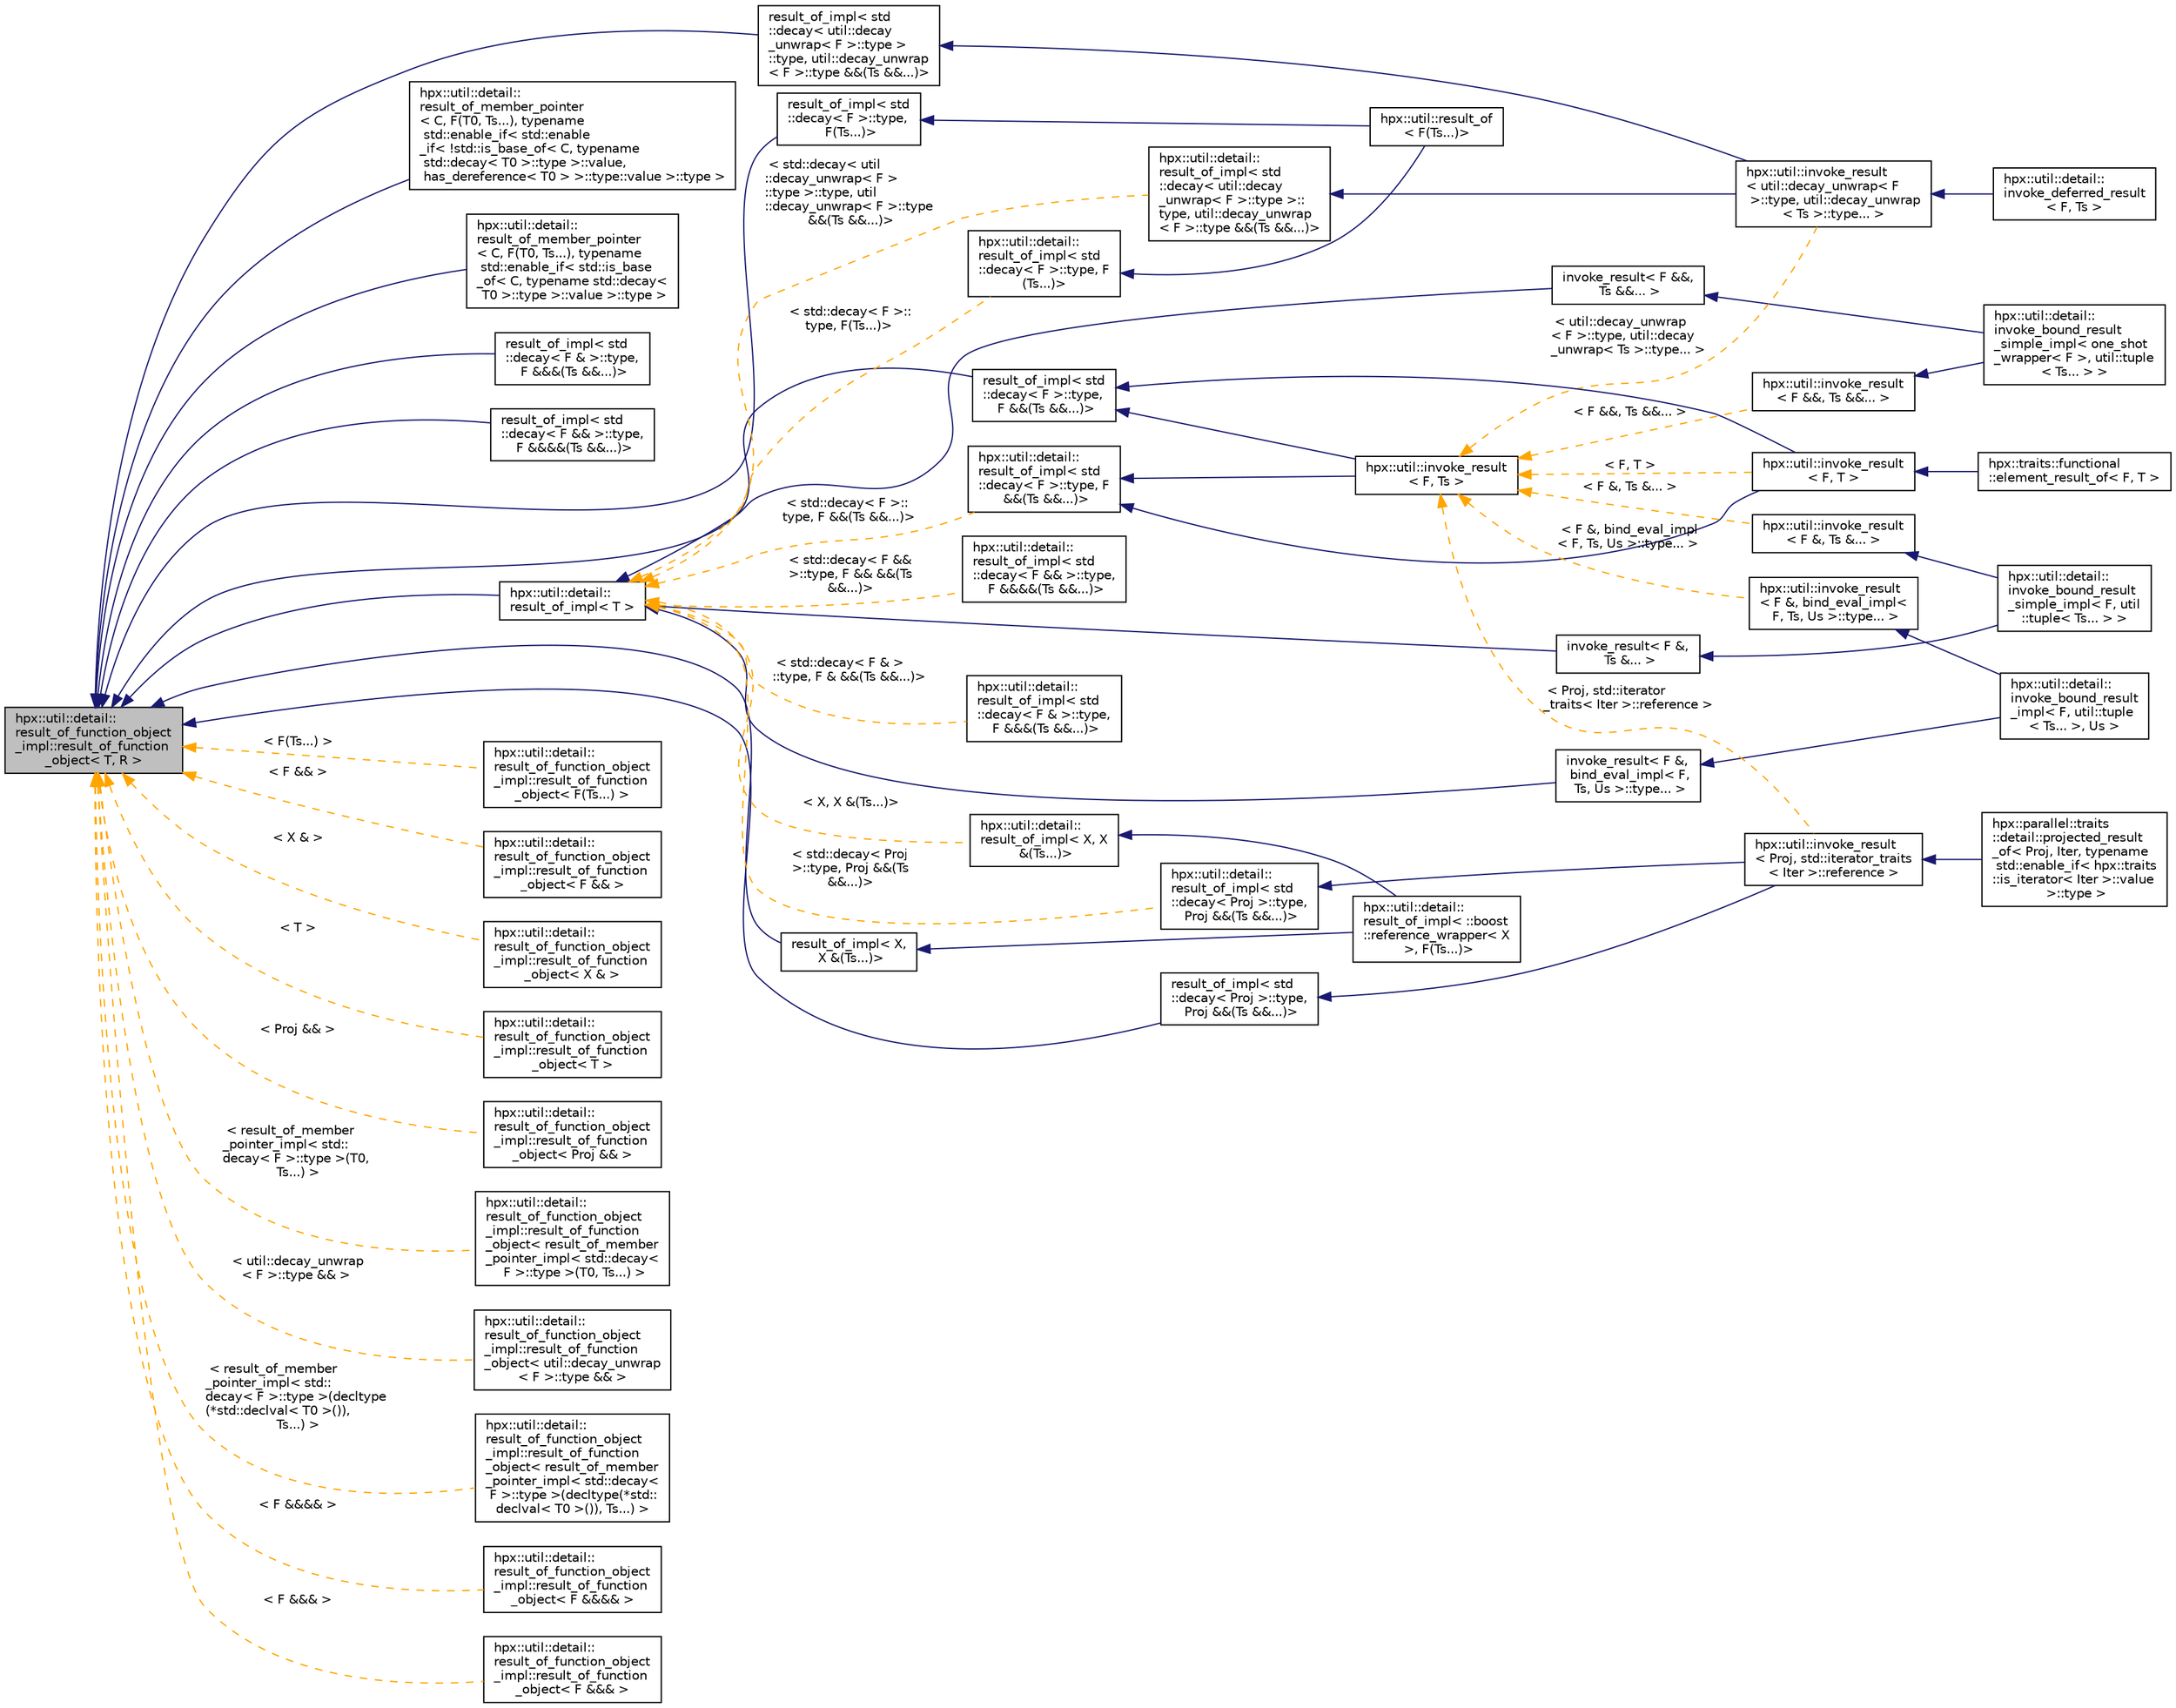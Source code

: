 digraph "hpx::util::detail::result_of_function_object_impl::result_of_function_object&lt; T, R &gt;"
{
  edge [fontname="Helvetica",fontsize="10",labelfontname="Helvetica",labelfontsize="10"];
  node [fontname="Helvetica",fontsize="10",shape=record];
  rankdir="LR";
  Node0 [label="hpx::util::detail::\lresult_of_function_object\l_impl::result_of_function\l_object\< T, R \>",height=0.2,width=0.4,color="black", fillcolor="grey75", style="filled", fontcolor="black"];
  Node0 -> Node1 [dir="back",color="midnightblue",fontsize="10",style="solid",fontname="Helvetica"];
  Node1 [label="hpx::util::detail::\lresult_of_impl\< T \>",height=0.2,width=0.4,color="black", fillcolor="white", style="filled",URL="$dc/dbd/structhpx_1_1util_1_1detail_1_1result__of__impl.html"];
  Node1 -> Node2 [dir="back",color="midnightblue",fontsize="10",style="solid",fontname="Helvetica"];
  Node2 [label="invoke_result\< F &&,\l Ts &&... \>",height=0.2,width=0.4,color="black", fillcolor="white", style="filled",URL="$d6/df1/structhpx_1_1util_1_1invoke__result.html"];
  Node2 -> Node3 [dir="back",color="midnightblue",fontsize="10",style="solid",fontname="Helvetica"];
  Node3 [label="hpx::util::detail::\linvoke_bound_result\l_simple_impl\< one_shot\l_wrapper\< F \>, util::tuple\l\< Ts... \> \>",height=0.2,width=0.4,color="black", fillcolor="white", style="filled",URL="$d8/d8f/structhpx_1_1util_1_1detail_1_1invoke__bound__result__simple__impl_3_01one__shot__wrapper_3_01_f14ec2688cc527b5eb08dd3800df9bd6c.html"];
  Node1 -> Node4 [dir="back",color="midnightblue",fontsize="10",style="solid",fontname="Helvetica"];
  Node4 [label="invoke_result\< F &,\l bind_eval_impl\< F,\l Ts, Us \>::type... \>",height=0.2,width=0.4,color="black", fillcolor="white", style="filled",URL="$d6/df1/structhpx_1_1util_1_1invoke__result.html"];
  Node4 -> Node5 [dir="back",color="midnightblue",fontsize="10",style="solid",fontname="Helvetica"];
  Node5 [label="hpx::util::detail::\linvoke_bound_result\l_impl\< F, util::tuple\l\< Ts... \>, Us \>",height=0.2,width=0.4,color="black", fillcolor="white", style="filled",URL="$d2/dac/structhpx_1_1util_1_1detail_1_1invoke__bound__result__impl_3_01_f_00_01util_1_1tuple_3_01_ts_8_8_8_01_4_00_01_us_01_4.html"];
  Node1 -> Node6 [dir="back",color="midnightblue",fontsize="10",style="solid",fontname="Helvetica"];
  Node6 [label="invoke_result\< F &,\l Ts &... \>",height=0.2,width=0.4,color="black", fillcolor="white", style="filled",URL="$d6/df1/structhpx_1_1util_1_1invoke__result.html"];
  Node6 -> Node7 [dir="back",color="midnightblue",fontsize="10",style="solid",fontname="Helvetica"];
  Node7 [label="hpx::util::detail::\linvoke_bound_result\l_simple_impl\< F, util\l::tuple\< Ts... \> \>",height=0.2,width=0.4,color="black", fillcolor="white", style="filled",URL="$d7/da6/structhpx_1_1util_1_1detail_1_1invoke__bound__result__simple__impl_3_01_f_00_01util_1_1tuple_3_01_ts_8_8_8_01_4_01_4.html"];
  Node1 -> Node8 [dir="back",color="orange",fontsize="10",style="dashed",label=" \< X, X &(Ts...)\>" ,fontname="Helvetica"];
  Node8 [label="hpx::util::detail::\lresult_of_impl\< X, X\l &(Ts...)\>",height=0.2,width=0.4,color="black", fillcolor="white", style="filled",URL="$dc/dbd/structhpx_1_1util_1_1detail_1_1result__of__impl.html"];
  Node8 -> Node9 [dir="back",color="midnightblue",fontsize="10",style="solid",fontname="Helvetica"];
  Node9 [label="hpx::util::detail::\lresult_of_impl\< ::boost\l::reference_wrapper\< X\l \>, F(Ts...)\>",height=0.2,width=0.4,color="black", fillcolor="white", style="filled",URL="$d3/d83/structhpx_1_1util_1_1detail_1_1result__of__impl_3_01_1_1boost_1_1reference__wrapper_3_01_x_01_4_00_01_f_07_ts_8_8_8_08_4.html"];
  Node1 -> Node10 [dir="back",color="orange",fontsize="10",style="dashed",label=" \< std::decay\< F \>::\ltype, F &&(Ts &&...)\>" ,fontname="Helvetica"];
  Node10 [label="hpx::util::detail::\lresult_of_impl\< std\l::decay\< F \>::type, F\l &&(Ts &&...)\>",height=0.2,width=0.4,color="black", fillcolor="white", style="filled",URL="$dc/dbd/structhpx_1_1util_1_1detail_1_1result__of__impl.html"];
  Node10 -> Node11 [dir="back",color="midnightblue",fontsize="10",style="solid",fontname="Helvetica"];
  Node11 [label="hpx::util::invoke_result\l\< F, Ts \>",height=0.2,width=0.4,color="black", fillcolor="white", style="filled",URL="$d6/df1/structhpx_1_1util_1_1invoke__result.html"];
  Node11 -> Node12 [dir="back",color="orange",fontsize="10",style="dashed",label=" \< util::decay_unwrap\l\< F \>::type, util::decay\l_unwrap\< Ts \>::type... \>" ,fontname="Helvetica"];
  Node12 [label="hpx::util::invoke_result\l\< util::decay_unwrap\< F\l \>::type, util::decay_unwrap\l\< Ts \>::type... \>",height=0.2,width=0.4,color="black", fillcolor="white", style="filled",URL="$d6/df1/structhpx_1_1util_1_1invoke__result.html"];
  Node12 -> Node13 [dir="back",color="midnightblue",fontsize="10",style="solid",fontname="Helvetica"];
  Node13 [label="hpx::util::detail::\linvoke_deferred_result\l\< F, Ts \>",height=0.2,width=0.4,color="black", fillcolor="white", style="filled",URL="$de/d66/structhpx_1_1util_1_1detail_1_1invoke__deferred__result.html"];
  Node11 -> Node14 [dir="back",color="orange",fontsize="10",style="dashed",label=" \< Proj, std::iterator\l_traits\< Iter \>::reference \>" ,fontname="Helvetica"];
  Node14 [label="hpx::util::invoke_result\l\< Proj, std::iterator_traits\l\< Iter \>::reference \>",height=0.2,width=0.4,color="black", fillcolor="white", style="filled",URL="$d6/df1/structhpx_1_1util_1_1invoke__result.html"];
  Node14 -> Node15 [dir="back",color="midnightblue",fontsize="10",style="solid",fontname="Helvetica"];
  Node15 [label="hpx::parallel::traits\l::detail::projected_result\l_of\< Proj, Iter, typename\l std::enable_if\< hpx::traits\l::is_iterator\< Iter \>::value\l \>::type \>",height=0.2,width=0.4,color="black", fillcolor="white", style="filled",URL="$db/dd5/structhpx_1_1parallel_1_1traits_1_1detail_1_1projected__result__of_3_01_proj_00_01_iter_00_01typ31f7bd26d2193475f802bfb72103acab.html"];
  Node11 -> Node16 [dir="back",color="orange",fontsize="10",style="dashed",label=" \< F &&, Ts &&... \>" ,fontname="Helvetica"];
  Node16 [label="hpx::util::invoke_result\l\< F &&, Ts &&... \>",height=0.2,width=0.4,color="black", fillcolor="white", style="filled",URL="$d6/df1/structhpx_1_1util_1_1invoke__result.html"];
  Node16 -> Node3 [dir="back",color="midnightblue",fontsize="10",style="solid",fontname="Helvetica"];
  Node11 -> Node17 [dir="back",color="orange",fontsize="10",style="dashed",label=" \< F &, bind_eval_impl\l\< F, Ts, Us \>::type... \>" ,fontname="Helvetica"];
  Node17 [label="hpx::util::invoke_result\l\< F &, bind_eval_impl\<\l F, Ts, Us \>::type... \>",height=0.2,width=0.4,color="black", fillcolor="white", style="filled",URL="$d6/df1/structhpx_1_1util_1_1invoke__result.html"];
  Node17 -> Node5 [dir="back",color="midnightblue",fontsize="10",style="solid",fontname="Helvetica"];
  Node11 -> Node18 [dir="back",color="orange",fontsize="10",style="dashed",label=" \< F, T \>" ,fontname="Helvetica"];
  Node18 [label="hpx::util::invoke_result\l\< F, T \>",height=0.2,width=0.4,color="black", fillcolor="white", style="filled",URL="$d6/df1/structhpx_1_1util_1_1invoke__result.html"];
  Node18 -> Node19 [dir="back",color="midnightblue",fontsize="10",style="solid",fontname="Helvetica"];
  Node19 [label="hpx::traits::functional\l::element_result_of\< F, T \>",height=0.2,width=0.4,color="black", fillcolor="white", style="filled",URL="$d4/dc6/structhpx_1_1traits_1_1functional_1_1element__result__of.html"];
  Node11 -> Node20 [dir="back",color="orange",fontsize="10",style="dashed",label=" \< F &, Ts &... \>" ,fontname="Helvetica"];
  Node20 [label="hpx::util::invoke_result\l\< F &, Ts &... \>",height=0.2,width=0.4,color="black", fillcolor="white", style="filled",URL="$d6/df1/structhpx_1_1util_1_1invoke__result.html"];
  Node20 -> Node7 [dir="back",color="midnightblue",fontsize="10",style="solid",fontname="Helvetica"];
  Node10 -> Node18 [dir="back",color="midnightblue",fontsize="10",style="solid",fontname="Helvetica"];
  Node1 -> Node21 [dir="back",color="orange",fontsize="10",style="dashed",label=" \< std::decay\< Proj\l \>::type, Proj &&(Ts\l &&...)\>" ,fontname="Helvetica"];
  Node21 [label="hpx::util::detail::\lresult_of_impl\< std\l::decay\< Proj \>::type,\l Proj &&(Ts &&...)\>",height=0.2,width=0.4,color="black", fillcolor="white", style="filled",URL="$dc/dbd/structhpx_1_1util_1_1detail_1_1result__of__impl.html"];
  Node21 -> Node14 [dir="back",color="midnightblue",fontsize="10",style="solid",fontname="Helvetica"];
  Node1 -> Node22 [dir="back",color="orange",fontsize="10",style="dashed",label=" \< std::decay\< F &&\l \>::type, F && &&(Ts\l &&...)\>" ,fontname="Helvetica"];
  Node22 [label="hpx::util::detail::\lresult_of_impl\< std\l::decay\< F && \>::type,\l F &&&&(Ts &&...)\>",height=0.2,width=0.4,color="black", fillcolor="white", style="filled",URL="$dc/dbd/structhpx_1_1util_1_1detail_1_1result__of__impl.html"];
  Node1 -> Node23 [dir="back",color="orange",fontsize="10",style="dashed",label=" \< std::decay\< util\l::decay_unwrap\< F \>\l::type \>::type, util\l::decay_unwrap\< F \>::type\l &&(Ts &&...)\>" ,fontname="Helvetica"];
  Node23 [label="hpx::util::detail::\lresult_of_impl\< std\l::decay\< util::decay\l_unwrap\< F \>::type \>::\ltype, util::decay_unwrap\l\< F \>::type &&(Ts &&...)\>",height=0.2,width=0.4,color="black", fillcolor="white", style="filled",URL="$dc/dbd/structhpx_1_1util_1_1detail_1_1result__of__impl.html"];
  Node23 -> Node12 [dir="back",color="midnightblue",fontsize="10",style="solid",fontname="Helvetica"];
  Node1 -> Node24 [dir="back",color="orange",fontsize="10",style="dashed",label=" \< std::decay\< F \>::\ltype, F(Ts...)\>" ,fontname="Helvetica"];
  Node24 [label="hpx::util::detail::\lresult_of_impl\< std\l::decay\< F \>::type, F\l(Ts...)\>",height=0.2,width=0.4,color="black", fillcolor="white", style="filled",URL="$dc/dbd/structhpx_1_1util_1_1detail_1_1result__of__impl.html"];
  Node24 -> Node25 [dir="back",color="midnightblue",fontsize="10",style="solid",fontname="Helvetica"];
  Node25 [label="hpx::util::result_of\l\< F(Ts...)\>",height=0.2,width=0.4,color="black", fillcolor="white", style="filled",URL="$d0/d77/structhpx_1_1util_1_1result__of_3_01_f_07_ts_8_8_8_08_4.html"];
  Node1 -> Node26 [dir="back",color="orange",fontsize="10",style="dashed",label=" \< std::decay\< F & \>\l::type, F & &&(Ts &&...)\>" ,fontname="Helvetica"];
  Node26 [label="hpx::util::detail::\lresult_of_impl\< std\l::decay\< F & \>::type,\l F &&&(Ts &&...)\>",height=0.2,width=0.4,color="black", fillcolor="white", style="filled",URL="$dc/dbd/structhpx_1_1util_1_1detail_1_1result__of__impl.html"];
  Node0 -> Node27 [dir="back",color="midnightblue",fontsize="10",style="solid",fontname="Helvetica"];
  Node27 [label="hpx::util::detail::\lresult_of_member_pointer\l\< C, F(T0, Ts...), typename\l std::enable_if\< std::enable\l_if\< !std::is_base_of\< C, typename\l std::decay\< T0 \>::type \>::value,\l has_dereference\< T0 \> \>::type::value \>::type \>",height=0.2,width=0.4,color="black", fillcolor="white", style="filled",URL="$d6/d6a/structhpx_1_1util_1_1detail_1_1result__of__member__pointer_3_01_c_00_01_f_07_t0_00_01_ts_8_8_8_012f925d5394f137589775623970b4308.html"];
  Node0 -> Node28 [dir="back",color="midnightblue",fontsize="10",style="solid",fontname="Helvetica"];
  Node28 [label="hpx::util::detail::\lresult_of_member_pointer\l\< C, F(T0, Ts...), typename\l std::enable_if\< std::is_base\l_of\< C, typename std::decay\<\l T0 \>::type \>::value \>::type \>",height=0.2,width=0.4,color="black", fillcolor="white", style="filled",URL="$d9/d9d/structhpx_1_1util_1_1detail_1_1result__of__member__pointer_3_01_c_00_01_f_07_t0_00_01_ts_8_8_8_0154cbd725d964fefc43d6b500d51c102.html"];
  Node0 -> Node29 [dir="back",color="midnightblue",fontsize="10",style="solid",fontname="Helvetica"];
  Node29 [label="result_of_impl\< std\l::decay\< F & \>::type,\l F &&&(Ts &&...)\>",height=0.2,width=0.4,color="black", fillcolor="white", style="filled",URL="$dc/dbd/structhpx_1_1util_1_1detail_1_1result__of__impl.html"];
  Node0 -> Node30 [dir="back",color="midnightblue",fontsize="10",style="solid",fontname="Helvetica"];
  Node30 [label="result_of_impl\< std\l::decay\< F && \>::type,\l F &&&&(Ts &&...)\>",height=0.2,width=0.4,color="black", fillcolor="white", style="filled",URL="$dc/dbd/structhpx_1_1util_1_1detail_1_1result__of__impl.html"];
  Node0 -> Node31 [dir="back",color="midnightblue",fontsize="10",style="solid",fontname="Helvetica"];
  Node31 [label="result_of_impl\< std\l::decay\< F \>::type,\l F &&(Ts &&...)\>",height=0.2,width=0.4,color="black", fillcolor="white", style="filled",URL="$dc/dbd/structhpx_1_1util_1_1detail_1_1result__of__impl.html"];
  Node31 -> Node11 [dir="back",color="midnightblue",fontsize="10",style="solid",fontname="Helvetica"];
  Node31 -> Node18 [dir="back",color="midnightblue",fontsize="10",style="solid",fontname="Helvetica"];
  Node0 -> Node32 [dir="back",color="midnightblue",fontsize="10",style="solid",fontname="Helvetica"];
  Node32 [label="result_of_impl\< std\l::decay\< F \>::type,\l F(Ts...)\>",height=0.2,width=0.4,color="black", fillcolor="white", style="filled",URL="$dc/dbd/structhpx_1_1util_1_1detail_1_1result__of__impl.html"];
  Node32 -> Node25 [dir="back",color="midnightblue",fontsize="10",style="solid",fontname="Helvetica"];
  Node0 -> Node33 [dir="back",color="midnightblue",fontsize="10",style="solid",fontname="Helvetica"];
  Node33 [label="result_of_impl\< std\l::decay\< Proj \>::type,\l Proj &&(Ts &&...)\>",height=0.2,width=0.4,color="black", fillcolor="white", style="filled",URL="$dc/dbd/structhpx_1_1util_1_1detail_1_1result__of__impl.html"];
  Node33 -> Node14 [dir="back",color="midnightblue",fontsize="10",style="solid",fontname="Helvetica"];
  Node0 -> Node34 [dir="back",color="midnightblue",fontsize="10",style="solid",fontname="Helvetica"];
  Node34 [label="result_of_impl\< std\l::decay\< util::decay\l_unwrap\< F \>::type \>\l::type, util::decay_unwrap\l\< F \>::type &&(Ts &&...)\>",height=0.2,width=0.4,color="black", fillcolor="white", style="filled",URL="$dc/dbd/structhpx_1_1util_1_1detail_1_1result__of__impl.html"];
  Node34 -> Node12 [dir="back",color="midnightblue",fontsize="10",style="solid",fontname="Helvetica"];
  Node0 -> Node35 [dir="back",color="midnightblue",fontsize="10",style="solid",fontname="Helvetica"];
  Node35 [label="result_of_impl\< X,\l X &(Ts...)\>",height=0.2,width=0.4,color="black", fillcolor="white", style="filled",URL="$dc/dbd/structhpx_1_1util_1_1detail_1_1result__of__impl.html"];
  Node35 -> Node9 [dir="back",color="midnightblue",fontsize="10",style="solid",fontname="Helvetica"];
  Node0 -> Node36 [dir="back",color="orange",fontsize="10",style="dashed",label=" \< F(Ts...) \>" ,fontname="Helvetica"];
  Node36 [label="hpx::util::detail::\lresult_of_function_object\l_impl::result_of_function\l_object\< F(Ts...) \>",height=0.2,width=0.4,color="black", fillcolor="white", style="filled",URL="$dc/db3/structhpx_1_1util_1_1detail_1_1result__of__function__object__impl_1_1result__of__function__object.html"];
  Node0 -> Node37 [dir="back",color="orange",fontsize="10",style="dashed",label=" \< F && \>" ,fontname="Helvetica"];
  Node37 [label="hpx::util::detail::\lresult_of_function_object\l_impl::result_of_function\l_object\< F && \>",height=0.2,width=0.4,color="black", fillcolor="white", style="filled",URL="$dc/db3/structhpx_1_1util_1_1detail_1_1result__of__function__object__impl_1_1result__of__function__object.html"];
  Node0 -> Node38 [dir="back",color="orange",fontsize="10",style="dashed",label=" \< X & \>" ,fontname="Helvetica"];
  Node38 [label="hpx::util::detail::\lresult_of_function_object\l_impl::result_of_function\l_object\< X & \>",height=0.2,width=0.4,color="black", fillcolor="white", style="filled",URL="$dc/db3/structhpx_1_1util_1_1detail_1_1result__of__function__object__impl_1_1result__of__function__object.html"];
  Node0 -> Node39 [dir="back",color="orange",fontsize="10",style="dashed",label=" \< T \>" ,fontname="Helvetica"];
  Node39 [label="hpx::util::detail::\lresult_of_function_object\l_impl::result_of_function\l_object\< T \>",height=0.2,width=0.4,color="black", fillcolor="white", style="filled",URL="$dc/db3/structhpx_1_1util_1_1detail_1_1result__of__function__object__impl_1_1result__of__function__object.html"];
  Node0 -> Node40 [dir="back",color="orange",fontsize="10",style="dashed",label=" \< Proj && \>" ,fontname="Helvetica"];
  Node40 [label="hpx::util::detail::\lresult_of_function_object\l_impl::result_of_function\l_object\< Proj && \>",height=0.2,width=0.4,color="black", fillcolor="white", style="filled",URL="$dc/db3/structhpx_1_1util_1_1detail_1_1result__of__function__object__impl_1_1result__of__function__object.html"];
  Node0 -> Node41 [dir="back",color="orange",fontsize="10",style="dashed",label=" \< result_of_member\l_pointer_impl\< std::\ldecay\< F \>::type \>(T0,\l Ts...) \>" ,fontname="Helvetica"];
  Node41 [label="hpx::util::detail::\lresult_of_function_object\l_impl::result_of_function\l_object\< result_of_member\l_pointer_impl\< std::decay\<\l F \>::type \>(T0, Ts...) \>",height=0.2,width=0.4,color="black", fillcolor="white", style="filled",URL="$dc/db3/structhpx_1_1util_1_1detail_1_1result__of__function__object__impl_1_1result__of__function__object.html"];
  Node0 -> Node42 [dir="back",color="orange",fontsize="10",style="dashed",label=" \< util::decay_unwrap\l\< F \>::type && \>" ,fontname="Helvetica"];
  Node42 [label="hpx::util::detail::\lresult_of_function_object\l_impl::result_of_function\l_object\< util::decay_unwrap\l\< F \>::type && \>",height=0.2,width=0.4,color="black", fillcolor="white", style="filled",URL="$dc/db3/structhpx_1_1util_1_1detail_1_1result__of__function__object__impl_1_1result__of__function__object.html"];
  Node0 -> Node43 [dir="back",color="orange",fontsize="10",style="dashed",label=" \< result_of_member\l_pointer_impl\< std::\ldecay\< F \>::type \>(decltype\l(*std::declval\< T0 \>()),\l Ts...) \>" ,fontname="Helvetica"];
  Node43 [label="hpx::util::detail::\lresult_of_function_object\l_impl::result_of_function\l_object\< result_of_member\l_pointer_impl\< std::decay\<\l F \>::type \>(decltype(*std::\ldeclval\< T0 \>()), Ts...) \>",height=0.2,width=0.4,color="black", fillcolor="white", style="filled",URL="$dc/db3/structhpx_1_1util_1_1detail_1_1result__of__function__object__impl_1_1result__of__function__object.html"];
  Node0 -> Node44 [dir="back",color="orange",fontsize="10",style="dashed",label=" \< F &&&& \>" ,fontname="Helvetica"];
  Node44 [label="hpx::util::detail::\lresult_of_function_object\l_impl::result_of_function\l_object\< F &&&& \>",height=0.2,width=0.4,color="black", fillcolor="white", style="filled",URL="$dc/db3/structhpx_1_1util_1_1detail_1_1result__of__function__object__impl_1_1result__of__function__object.html"];
  Node0 -> Node45 [dir="back",color="orange",fontsize="10",style="dashed",label=" \< F &&& \>" ,fontname="Helvetica"];
  Node45 [label="hpx::util::detail::\lresult_of_function_object\l_impl::result_of_function\l_object\< F &&& \>",height=0.2,width=0.4,color="black", fillcolor="white", style="filled",URL="$dc/db3/structhpx_1_1util_1_1detail_1_1result__of__function__object__impl_1_1result__of__function__object.html"];
}
